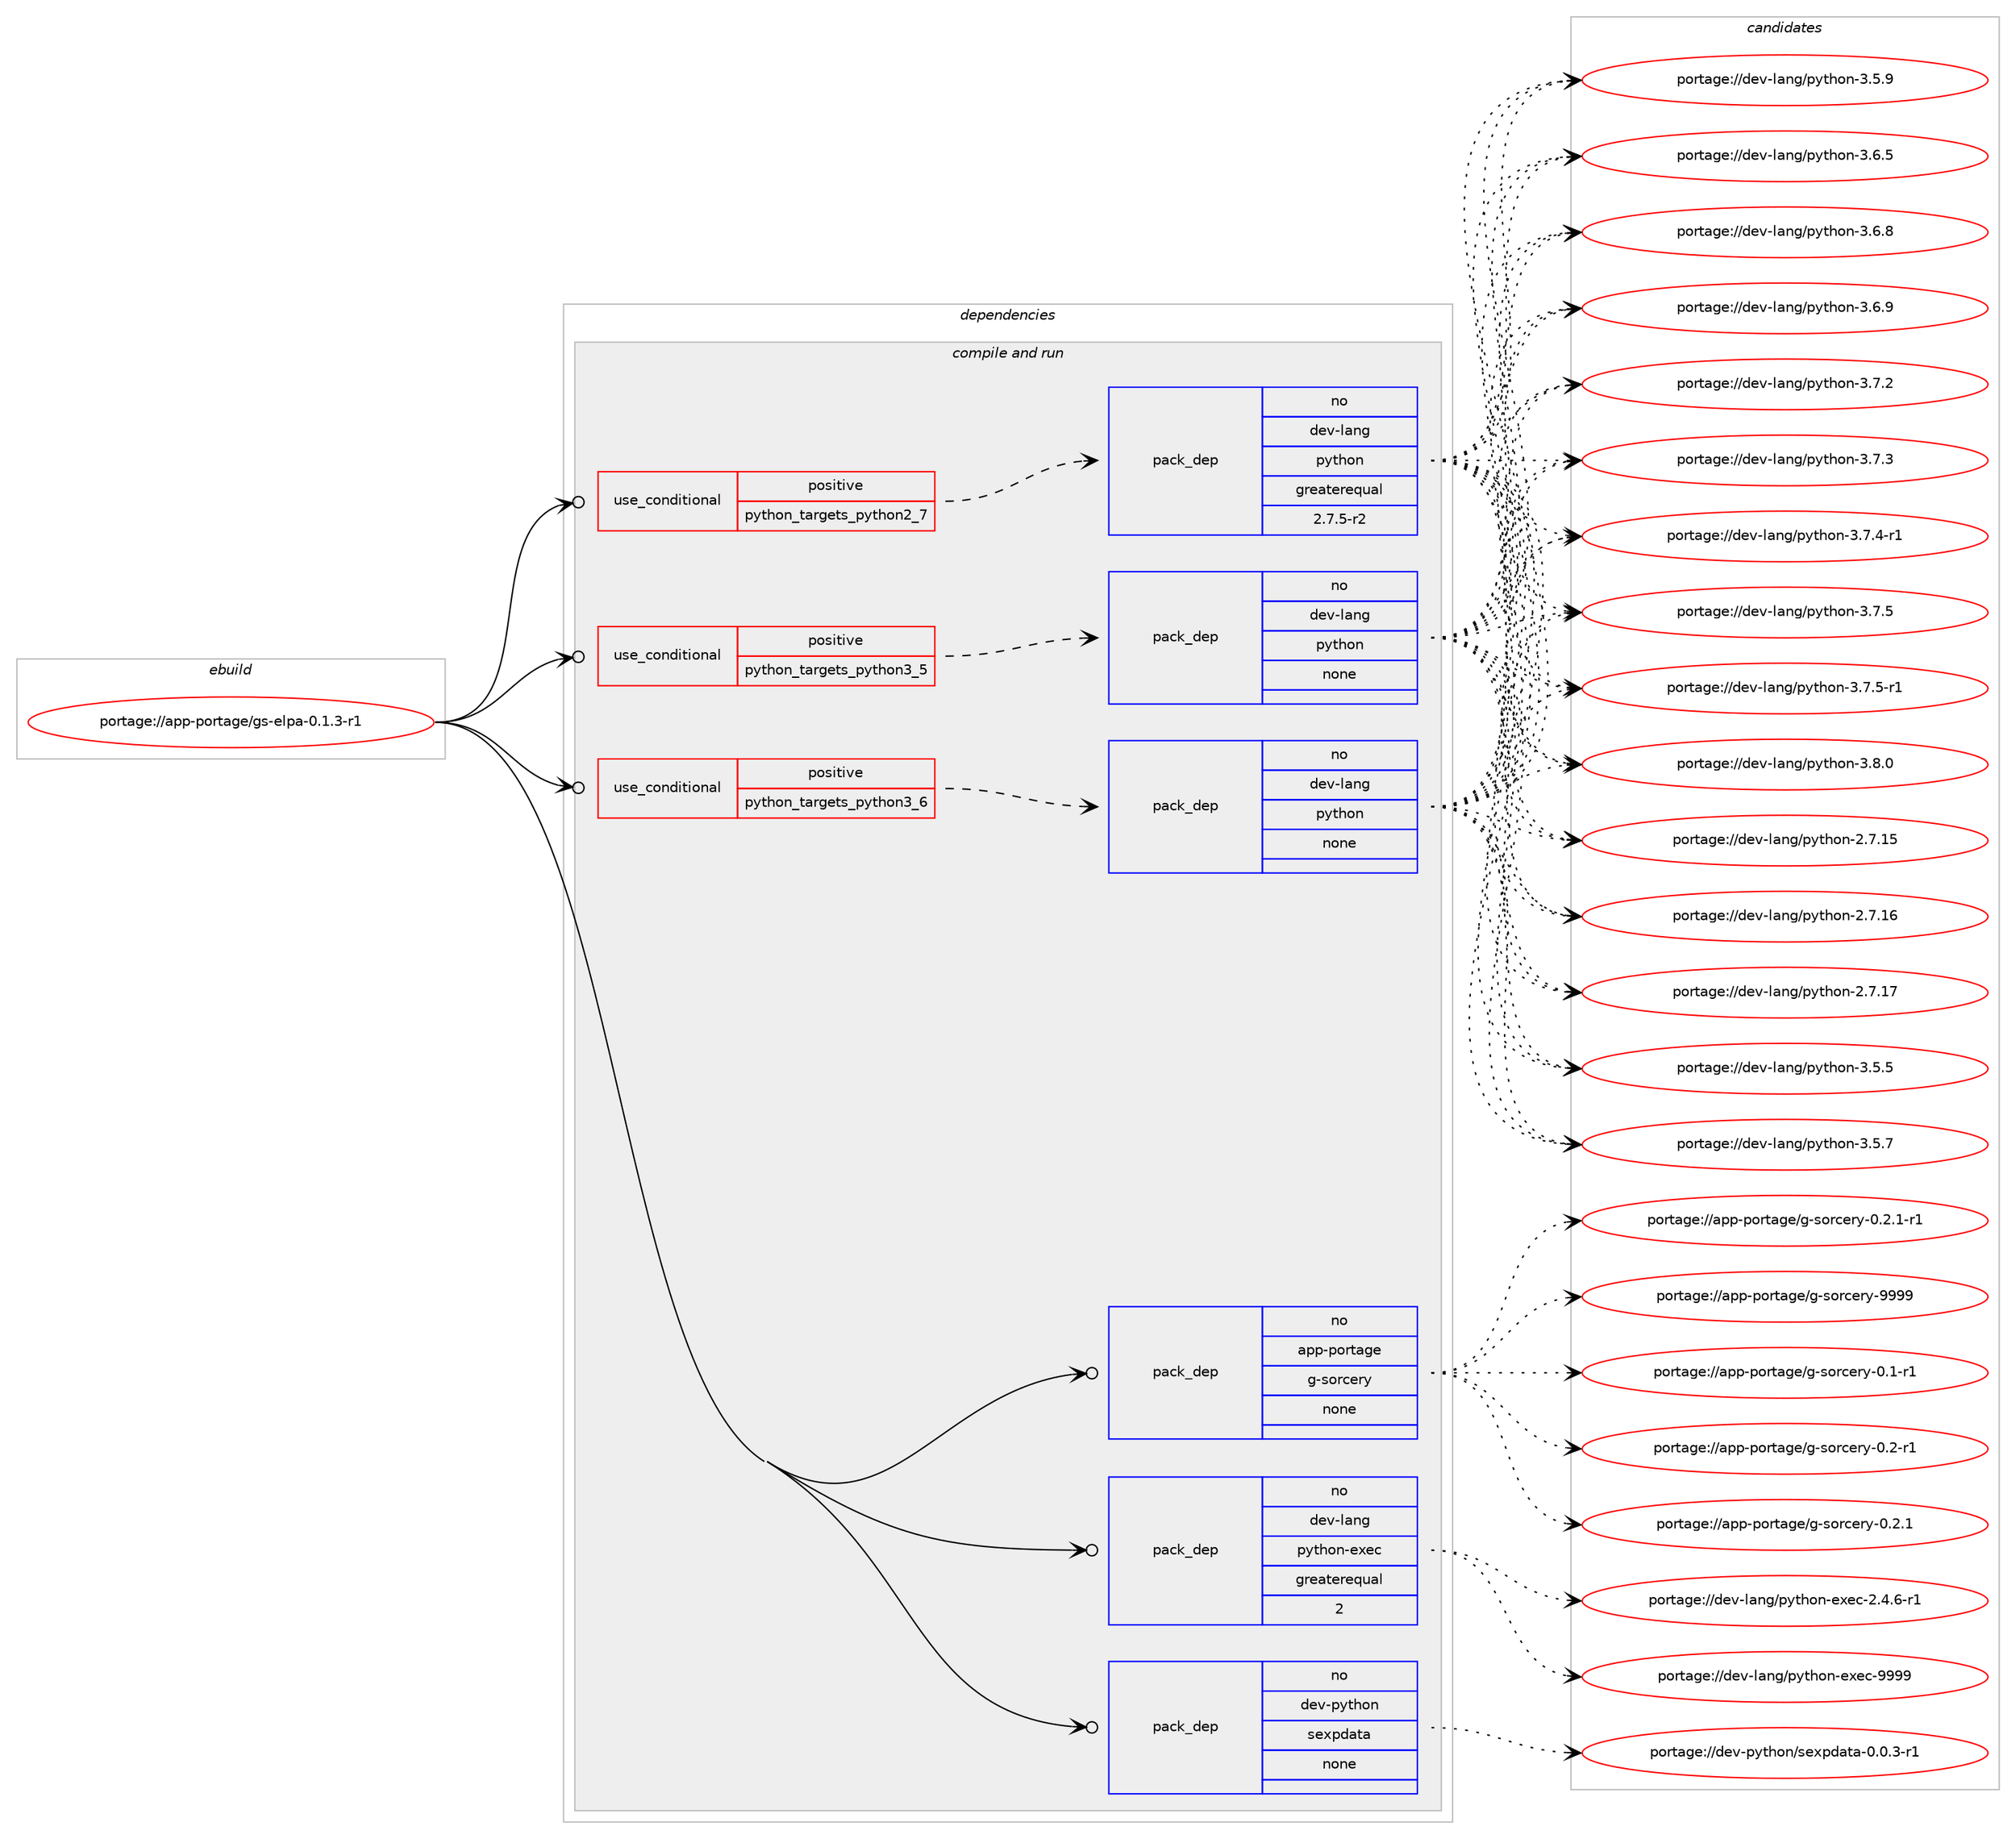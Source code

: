 digraph prolog {

# *************
# Graph options
# *************

newrank=true;
concentrate=true;
compound=true;
graph [rankdir=LR,fontname=Helvetica,fontsize=10,ranksep=1.5];#, ranksep=2.5, nodesep=0.2];
edge  [arrowhead=vee];
node  [fontname=Helvetica,fontsize=10];

# **********
# The ebuild
# **********

subgraph cluster_leftcol {
color=gray;
rank=same;
label=<<i>ebuild</i>>;
id [label="portage://app-portage/gs-elpa-0.1.3-r1", color=red, width=4, href="../app-portage/gs-elpa-0.1.3-r1.svg"];
}

# ****************
# The dependencies
# ****************

subgraph cluster_midcol {
color=gray;
label=<<i>dependencies</i>>;
subgraph cluster_compile {
fillcolor="#eeeeee";
style=filled;
label=<<i>compile</i>>;
}
subgraph cluster_compileandrun {
fillcolor="#eeeeee";
style=filled;
label=<<i>compile and run</i>>;
subgraph cond10214 {
dependency41423 [label=<<TABLE BORDER="0" CELLBORDER="1" CELLSPACING="0" CELLPADDING="4"><TR><TD ROWSPAN="3" CELLPADDING="10">use_conditional</TD></TR><TR><TD>positive</TD></TR><TR><TD>python_targets_python2_7</TD></TR></TABLE>>, shape=none, color=red];
subgraph pack30522 {
dependency41424 [label=<<TABLE BORDER="0" CELLBORDER="1" CELLSPACING="0" CELLPADDING="4" WIDTH="220"><TR><TD ROWSPAN="6" CELLPADDING="30">pack_dep</TD></TR><TR><TD WIDTH="110">no</TD></TR><TR><TD>dev-lang</TD></TR><TR><TD>python</TD></TR><TR><TD>greaterequal</TD></TR><TR><TD>2.7.5-r2</TD></TR></TABLE>>, shape=none, color=blue];
}
dependency41423:e -> dependency41424:w [weight=20,style="dashed",arrowhead="vee"];
}
id:e -> dependency41423:w [weight=20,style="solid",arrowhead="odotvee"];
subgraph cond10215 {
dependency41425 [label=<<TABLE BORDER="0" CELLBORDER="1" CELLSPACING="0" CELLPADDING="4"><TR><TD ROWSPAN="3" CELLPADDING="10">use_conditional</TD></TR><TR><TD>positive</TD></TR><TR><TD>python_targets_python3_5</TD></TR></TABLE>>, shape=none, color=red];
subgraph pack30523 {
dependency41426 [label=<<TABLE BORDER="0" CELLBORDER="1" CELLSPACING="0" CELLPADDING="4" WIDTH="220"><TR><TD ROWSPAN="6" CELLPADDING="30">pack_dep</TD></TR><TR><TD WIDTH="110">no</TD></TR><TR><TD>dev-lang</TD></TR><TR><TD>python</TD></TR><TR><TD>none</TD></TR><TR><TD></TD></TR></TABLE>>, shape=none, color=blue];
}
dependency41425:e -> dependency41426:w [weight=20,style="dashed",arrowhead="vee"];
}
id:e -> dependency41425:w [weight=20,style="solid",arrowhead="odotvee"];
subgraph cond10216 {
dependency41427 [label=<<TABLE BORDER="0" CELLBORDER="1" CELLSPACING="0" CELLPADDING="4"><TR><TD ROWSPAN="3" CELLPADDING="10">use_conditional</TD></TR><TR><TD>positive</TD></TR><TR><TD>python_targets_python3_6</TD></TR></TABLE>>, shape=none, color=red];
subgraph pack30524 {
dependency41428 [label=<<TABLE BORDER="0" CELLBORDER="1" CELLSPACING="0" CELLPADDING="4" WIDTH="220"><TR><TD ROWSPAN="6" CELLPADDING="30">pack_dep</TD></TR><TR><TD WIDTH="110">no</TD></TR><TR><TD>dev-lang</TD></TR><TR><TD>python</TD></TR><TR><TD>none</TD></TR><TR><TD></TD></TR></TABLE>>, shape=none, color=blue];
}
dependency41427:e -> dependency41428:w [weight=20,style="dashed",arrowhead="vee"];
}
id:e -> dependency41427:w [weight=20,style="solid",arrowhead="odotvee"];
subgraph pack30525 {
dependency41429 [label=<<TABLE BORDER="0" CELLBORDER="1" CELLSPACING="0" CELLPADDING="4" WIDTH="220"><TR><TD ROWSPAN="6" CELLPADDING="30">pack_dep</TD></TR><TR><TD WIDTH="110">no</TD></TR><TR><TD>app-portage</TD></TR><TR><TD>g-sorcery</TD></TR><TR><TD>none</TD></TR><TR><TD></TD></TR></TABLE>>, shape=none, color=blue];
}
id:e -> dependency41429:w [weight=20,style="solid",arrowhead="odotvee"];
subgraph pack30526 {
dependency41430 [label=<<TABLE BORDER="0" CELLBORDER="1" CELLSPACING="0" CELLPADDING="4" WIDTH="220"><TR><TD ROWSPAN="6" CELLPADDING="30">pack_dep</TD></TR><TR><TD WIDTH="110">no</TD></TR><TR><TD>dev-lang</TD></TR><TR><TD>python-exec</TD></TR><TR><TD>greaterequal</TD></TR><TR><TD>2</TD></TR></TABLE>>, shape=none, color=blue];
}
id:e -> dependency41430:w [weight=20,style="solid",arrowhead="odotvee"];
subgraph pack30527 {
dependency41431 [label=<<TABLE BORDER="0" CELLBORDER="1" CELLSPACING="0" CELLPADDING="4" WIDTH="220"><TR><TD ROWSPAN="6" CELLPADDING="30">pack_dep</TD></TR><TR><TD WIDTH="110">no</TD></TR><TR><TD>dev-python</TD></TR><TR><TD>sexpdata</TD></TR><TR><TD>none</TD></TR><TR><TD></TD></TR></TABLE>>, shape=none, color=blue];
}
id:e -> dependency41431:w [weight=20,style="solid",arrowhead="odotvee"];
}
subgraph cluster_run {
fillcolor="#eeeeee";
style=filled;
label=<<i>run</i>>;
}
}

# **************
# The candidates
# **************

subgraph cluster_choices {
rank=same;
color=gray;
label=<<i>candidates</i>>;

subgraph choice30522 {
color=black;
nodesep=1;
choiceportage10010111845108971101034711212111610411111045504655464953 [label="portage://dev-lang/python-2.7.15", color=red, width=4,href="../dev-lang/python-2.7.15.svg"];
choiceportage10010111845108971101034711212111610411111045504655464954 [label="portage://dev-lang/python-2.7.16", color=red, width=4,href="../dev-lang/python-2.7.16.svg"];
choiceportage10010111845108971101034711212111610411111045504655464955 [label="portage://dev-lang/python-2.7.17", color=red, width=4,href="../dev-lang/python-2.7.17.svg"];
choiceportage100101118451089711010347112121116104111110455146534653 [label="portage://dev-lang/python-3.5.5", color=red, width=4,href="../dev-lang/python-3.5.5.svg"];
choiceportage100101118451089711010347112121116104111110455146534655 [label="portage://dev-lang/python-3.5.7", color=red, width=4,href="../dev-lang/python-3.5.7.svg"];
choiceportage100101118451089711010347112121116104111110455146534657 [label="portage://dev-lang/python-3.5.9", color=red, width=4,href="../dev-lang/python-3.5.9.svg"];
choiceportage100101118451089711010347112121116104111110455146544653 [label="portage://dev-lang/python-3.6.5", color=red, width=4,href="../dev-lang/python-3.6.5.svg"];
choiceportage100101118451089711010347112121116104111110455146544656 [label="portage://dev-lang/python-3.6.8", color=red, width=4,href="../dev-lang/python-3.6.8.svg"];
choiceportage100101118451089711010347112121116104111110455146544657 [label="portage://dev-lang/python-3.6.9", color=red, width=4,href="../dev-lang/python-3.6.9.svg"];
choiceportage100101118451089711010347112121116104111110455146554650 [label="portage://dev-lang/python-3.7.2", color=red, width=4,href="../dev-lang/python-3.7.2.svg"];
choiceportage100101118451089711010347112121116104111110455146554651 [label="portage://dev-lang/python-3.7.3", color=red, width=4,href="../dev-lang/python-3.7.3.svg"];
choiceportage1001011184510897110103471121211161041111104551465546524511449 [label="portage://dev-lang/python-3.7.4-r1", color=red, width=4,href="../dev-lang/python-3.7.4-r1.svg"];
choiceportage100101118451089711010347112121116104111110455146554653 [label="portage://dev-lang/python-3.7.5", color=red, width=4,href="../dev-lang/python-3.7.5.svg"];
choiceportage1001011184510897110103471121211161041111104551465546534511449 [label="portage://dev-lang/python-3.7.5-r1", color=red, width=4,href="../dev-lang/python-3.7.5-r1.svg"];
choiceportage100101118451089711010347112121116104111110455146564648 [label="portage://dev-lang/python-3.8.0", color=red, width=4,href="../dev-lang/python-3.8.0.svg"];
dependency41424:e -> choiceportage10010111845108971101034711212111610411111045504655464953:w [style=dotted,weight="100"];
dependency41424:e -> choiceportage10010111845108971101034711212111610411111045504655464954:w [style=dotted,weight="100"];
dependency41424:e -> choiceportage10010111845108971101034711212111610411111045504655464955:w [style=dotted,weight="100"];
dependency41424:e -> choiceportage100101118451089711010347112121116104111110455146534653:w [style=dotted,weight="100"];
dependency41424:e -> choiceportage100101118451089711010347112121116104111110455146534655:w [style=dotted,weight="100"];
dependency41424:e -> choiceportage100101118451089711010347112121116104111110455146534657:w [style=dotted,weight="100"];
dependency41424:e -> choiceportage100101118451089711010347112121116104111110455146544653:w [style=dotted,weight="100"];
dependency41424:e -> choiceportage100101118451089711010347112121116104111110455146544656:w [style=dotted,weight="100"];
dependency41424:e -> choiceportage100101118451089711010347112121116104111110455146544657:w [style=dotted,weight="100"];
dependency41424:e -> choiceportage100101118451089711010347112121116104111110455146554650:w [style=dotted,weight="100"];
dependency41424:e -> choiceportage100101118451089711010347112121116104111110455146554651:w [style=dotted,weight="100"];
dependency41424:e -> choiceportage1001011184510897110103471121211161041111104551465546524511449:w [style=dotted,weight="100"];
dependency41424:e -> choiceportage100101118451089711010347112121116104111110455146554653:w [style=dotted,weight="100"];
dependency41424:e -> choiceportage1001011184510897110103471121211161041111104551465546534511449:w [style=dotted,weight="100"];
dependency41424:e -> choiceportage100101118451089711010347112121116104111110455146564648:w [style=dotted,weight="100"];
}
subgraph choice30523 {
color=black;
nodesep=1;
choiceportage10010111845108971101034711212111610411111045504655464953 [label="portage://dev-lang/python-2.7.15", color=red, width=4,href="../dev-lang/python-2.7.15.svg"];
choiceportage10010111845108971101034711212111610411111045504655464954 [label="portage://dev-lang/python-2.7.16", color=red, width=4,href="../dev-lang/python-2.7.16.svg"];
choiceportage10010111845108971101034711212111610411111045504655464955 [label="portage://dev-lang/python-2.7.17", color=red, width=4,href="../dev-lang/python-2.7.17.svg"];
choiceportage100101118451089711010347112121116104111110455146534653 [label="portage://dev-lang/python-3.5.5", color=red, width=4,href="../dev-lang/python-3.5.5.svg"];
choiceportage100101118451089711010347112121116104111110455146534655 [label="portage://dev-lang/python-3.5.7", color=red, width=4,href="../dev-lang/python-3.5.7.svg"];
choiceportage100101118451089711010347112121116104111110455146534657 [label="portage://dev-lang/python-3.5.9", color=red, width=4,href="../dev-lang/python-3.5.9.svg"];
choiceportage100101118451089711010347112121116104111110455146544653 [label="portage://dev-lang/python-3.6.5", color=red, width=4,href="../dev-lang/python-3.6.5.svg"];
choiceportage100101118451089711010347112121116104111110455146544656 [label="portage://dev-lang/python-3.6.8", color=red, width=4,href="../dev-lang/python-3.6.8.svg"];
choiceportage100101118451089711010347112121116104111110455146544657 [label="portage://dev-lang/python-3.6.9", color=red, width=4,href="../dev-lang/python-3.6.9.svg"];
choiceportage100101118451089711010347112121116104111110455146554650 [label="portage://dev-lang/python-3.7.2", color=red, width=4,href="../dev-lang/python-3.7.2.svg"];
choiceportage100101118451089711010347112121116104111110455146554651 [label="portage://dev-lang/python-3.7.3", color=red, width=4,href="../dev-lang/python-3.7.3.svg"];
choiceportage1001011184510897110103471121211161041111104551465546524511449 [label="portage://dev-lang/python-3.7.4-r1", color=red, width=4,href="../dev-lang/python-3.7.4-r1.svg"];
choiceportage100101118451089711010347112121116104111110455146554653 [label="portage://dev-lang/python-3.7.5", color=red, width=4,href="../dev-lang/python-3.7.5.svg"];
choiceportage1001011184510897110103471121211161041111104551465546534511449 [label="portage://dev-lang/python-3.7.5-r1", color=red, width=4,href="../dev-lang/python-3.7.5-r1.svg"];
choiceportage100101118451089711010347112121116104111110455146564648 [label="portage://dev-lang/python-3.8.0", color=red, width=4,href="../dev-lang/python-3.8.0.svg"];
dependency41426:e -> choiceportage10010111845108971101034711212111610411111045504655464953:w [style=dotted,weight="100"];
dependency41426:e -> choiceportage10010111845108971101034711212111610411111045504655464954:w [style=dotted,weight="100"];
dependency41426:e -> choiceportage10010111845108971101034711212111610411111045504655464955:w [style=dotted,weight="100"];
dependency41426:e -> choiceportage100101118451089711010347112121116104111110455146534653:w [style=dotted,weight="100"];
dependency41426:e -> choiceportage100101118451089711010347112121116104111110455146534655:w [style=dotted,weight="100"];
dependency41426:e -> choiceportage100101118451089711010347112121116104111110455146534657:w [style=dotted,weight="100"];
dependency41426:e -> choiceportage100101118451089711010347112121116104111110455146544653:w [style=dotted,weight="100"];
dependency41426:e -> choiceportage100101118451089711010347112121116104111110455146544656:w [style=dotted,weight="100"];
dependency41426:e -> choiceportage100101118451089711010347112121116104111110455146544657:w [style=dotted,weight="100"];
dependency41426:e -> choiceportage100101118451089711010347112121116104111110455146554650:w [style=dotted,weight="100"];
dependency41426:e -> choiceportage100101118451089711010347112121116104111110455146554651:w [style=dotted,weight="100"];
dependency41426:e -> choiceportage1001011184510897110103471121211161041111104551465546524511449:w [style=dotted,weight="100"];
dependency41426:e -> choiceportage100101118451089711010347112121116104111110455146554653:w [style=dotted,weight="100"];
dependency41426:e -> choiceportage1001011184510897110103471121211161041111104551465546534511449:w [style=dotted,weight="100"];
dependency41426:e -> choiceportage100101118451089711010347112121116104111110455146564648:w [style=dotted,weight="100"];
}
subgraph choice30524 {
color=black;
nodesep=1;
choiceportage10010111845108971101034711212111610411111045504655464953 [label="portage://dev-lang/python-2.7.15", color=red, width=4,href="../dev-lang/python-2.7.15.svg"];
choiceportage10010111845108971101034711212111610411111045504655464954 [label="portage://dev-lang/python-2.7.16", color=red, width=4,href="../dev-lang/python-2.7.16.svg"];
choiceportage10010111845108971101034711212111610411111045504655464955 [label="portage://dev-lang/python-2.7.17", color=red, width=4,href="../dev-lang/python-2.7.17.svg"];
choiceportage100101118451089711010347112121116104111110455146534653 [label="portage://dev-lang/python-3.5.5", color=red, width=4,href="../dev-lang/python-3.5.5.svg"];
choiceportage100101118451089711010347112121116104111110455146534655 [label="portage://dev-lang/python-3.5.7", color=red, width=4,href="../dev-lang/python-3.5.7.svg"];
choiceportage100101118451089711010347112121116104111110455146534657 [label="portage://dev-lang/python-3.5.9", color=red, width=4,href="../dev-lang/python-3.5.9.svg"];
choiceportage100101118451089711010347112121116104111110455146544653 [label="portage://dev-lang/python-3.6.5", color=red, width=4,href="../dev-lang/python-3.6.5.svg"];
choiceportage100101118451089711010347112121116104111110455146544656 [label="portage://dev-lang/python-3.6.8", color=red, width=4,href="../dev-lang/python-3.6.8.svg"];
choiceportage100101118451089711010347112121116104111110455146544657 [label="portage://dev-lang/python-3.6.9", color=red, width=4,href="../dev-lang/python-3.6.9.svg"];
choiceportage100101118451089711010347112121116104111110455146554650 [label="portage://dev-lang/python-3.7.2", color=red, width=4,href="../dev-lang/python-3.7.2.svg"];
choiceportage100101118451089711010347112121116104111110455146554651 [label="portage://dev-lang/python-3.7.3", color=red, width=4,href="../dev-lang/python-3.7.3.svg"];
choiceportage1001011184510897110103471121211161041111104551465546524511449 [label="portage://dev-lang/python-3.7.4-r1", color=red, width=4,href="../dev-lang/python-3.7.4-r1.svg"];
choiceportage100101118451089711010347112121116104111110455146554653 [label="portage://dev-lang/python-3.7.5", color=red, width=4,href="../dev-lang/python-3.7.5.svg"];
choiceportage1001011184510897110103471121211161041111104551465546534511449 [label="portage://dev-lang/python-3.7.5-r1", color=red, width=4,href="../dev-lang/python-3.7.5-r1.svg"];
choiceportage100101118451089711010347112121116104111110455146564648 [label="portage://dev-lang/python-3.8.0", color=red, width=4,href="../dev-lang/python-3.8.0.svg"];
dependency41428:e -> choiceportage10010111845108971101034711212111610411111045504655464953:w [style=dotted,weight="100"];
dependency41428:e -> choiceportage10010111845108971101034711212111610411111045504655464954:w [style=dotted,weight="100"];
dependency41428:e -> choiceportage10010111845108971101034711212111610411111045504655464955:w [style=dotted,weight="100"];
dependency41428:e -> choiceportage100101118451089711010347112121116104111110455146534653:w [style=dotted,weight="100"];
dependency41428:e -> choiceportage100101118451089711010347112121116104111110455146534655:w [style=dotted,weight="100"];
dependency41428:e -> choiceportage100101118451089711010347112121116104111110455146534657:w [style=dotted,weight="100"];
dependency41428:e -> choiceportage100101118451089711010347112121116104111110455146544653:w [style=dotted,weight="100"];
dependency41428:e -> choiceportage100101118451089711010347112121116104111110455146544656:w [style=dotted,weight="100"];
dependency41428:e -> choiceportage100101118451089711010347112121116104111110455146544657:w [style=dotted,weight="100"];
dependency41428:e -> choiceportage100101118451089711010347112121116104111110455146554650:w [style=dotted,weight="100"];
dependency41428:e -> choiceportage100101118451089711010347112121116104111110455146554651:w [style=dotted,weight="100"];
dependency41428:e -> choiceportage1001011184510897110103471121211161041111104551465546524511449:w [style=dotted,weight="100"];
dependency41428:e -> choiceportage100101118451089711010347112121116104111110455146554653:w [style=dotted,weight="100"];
dependency41428:e -> choiceportage1001011184510897110103471121211161041111104551465546534511449:w [style=dotted,weight="100"];
dependency41428:e -> choiceportage100101118451089711010347112121116104111110455146564648:w [style=dotted,weight="100"];
}
subgraph choice30525 {
color=black;
nodesep=1;
choiceportage971121124511211111411697103101471034511511111499101114121454846494511449 [label="portage://app-portage/g-sorcery-0.1-r1", color=red, width=4,href="../app-portage/g-sorcery-0.1-r1.svg"];
choiceportage971121124511211111411697103101471034511511111499101114121454846504511449 [label="portage://app-portage/g-sorcery-0.2-r1", color=red, width=4,href="../app-portage/g-sorcery-0.2-r1.svg"];
choiceportage971121124511211111411697103101471034511511111499101114121454846504649 [label="portage://app-portage/g-sorcery-0.2.1", color=red, width=4,href="../app-portage/g-sorcery-0.2.1.svg"];
choiceportage9711211245112111114116971031014710345115111114991011141214548465046494511449 [label="portage://app-portage/g-sorcery-0.2.1-r1", color=red, width=4,href="../app-portage/g-sorcery-0.2.1-r1.svg"];
choiceportage9711211245112111114116971031014710345115111114991011141214557575757 [label="portage://app-portage/g-sorcery-9999", color=red, width=4,href="../app-portage/g-sorcery-9999.svg"];
dependency41429:e -> choiceportage971121124511211111411697103101471034511511111499101114121454846494511449:w [style=dotted,weight="100"];
dependency41429:e -> choiceportage971121124511211111411697103101471034511511111499101114121454846504511449:w [style=dotted,weight="100"];
dependency41429:e -> choiceportage971121124511211111411697103101471034511511111499101114121454846504649:w [style=dotted,weight="100"];
dependency41429:e -> choiceportage9711211245112111114116971031014710345115111114991011141214548465046494511449:w [style=dotted,weight="100"];
dependency41429:e -> choiceportage9711211245112111114116971031014710345115111114991011141214557575757:w [style=dotted,weight="100"];
}
subgraph choice30526 {
color=black;
nodesep=1;
choiceportage10010111845108971101034711212111610411111045101120101994550465246544511449 [label="portage://dev-lang/python-exec-2.4.6-r1", color=red, width=4,href="../dev-lang/python-exec-2.4.6-r1.svg"];
choiceportage10010111845108971101034711212111610411111045101120101994557575757 [label="portage://dev-lang/python-exec-9999", color=red, width=4,href="../dev-lang/python-exec-9999.svg"];
dependency41430:e -> choiceportage10010111845108971101034711212111610411111045101120101994550465246544511449:w [style=dotted,weight="100"];
dependency41430:e -> choiceportage10010111845108971101034711212111610411111045101120101994557575757:w [style=dotted,weight="100"];
}
subgraph choice30527 {
color=black;
nodesep=1;
choiceportage100101118451121211161041111104711510112011210097116974548464846514511449 [label="portage://dev-python/sexpdata-0.0.3-r1", color=red, width=4,href="../dev-python/sexpdata-0.0.3-r1.svg"];
dependency41431:e -> choiceportage100101118451121211161041111104711510112011210097116974548464846514511449:w [style=dotted,weight="100"];
}
}

}
